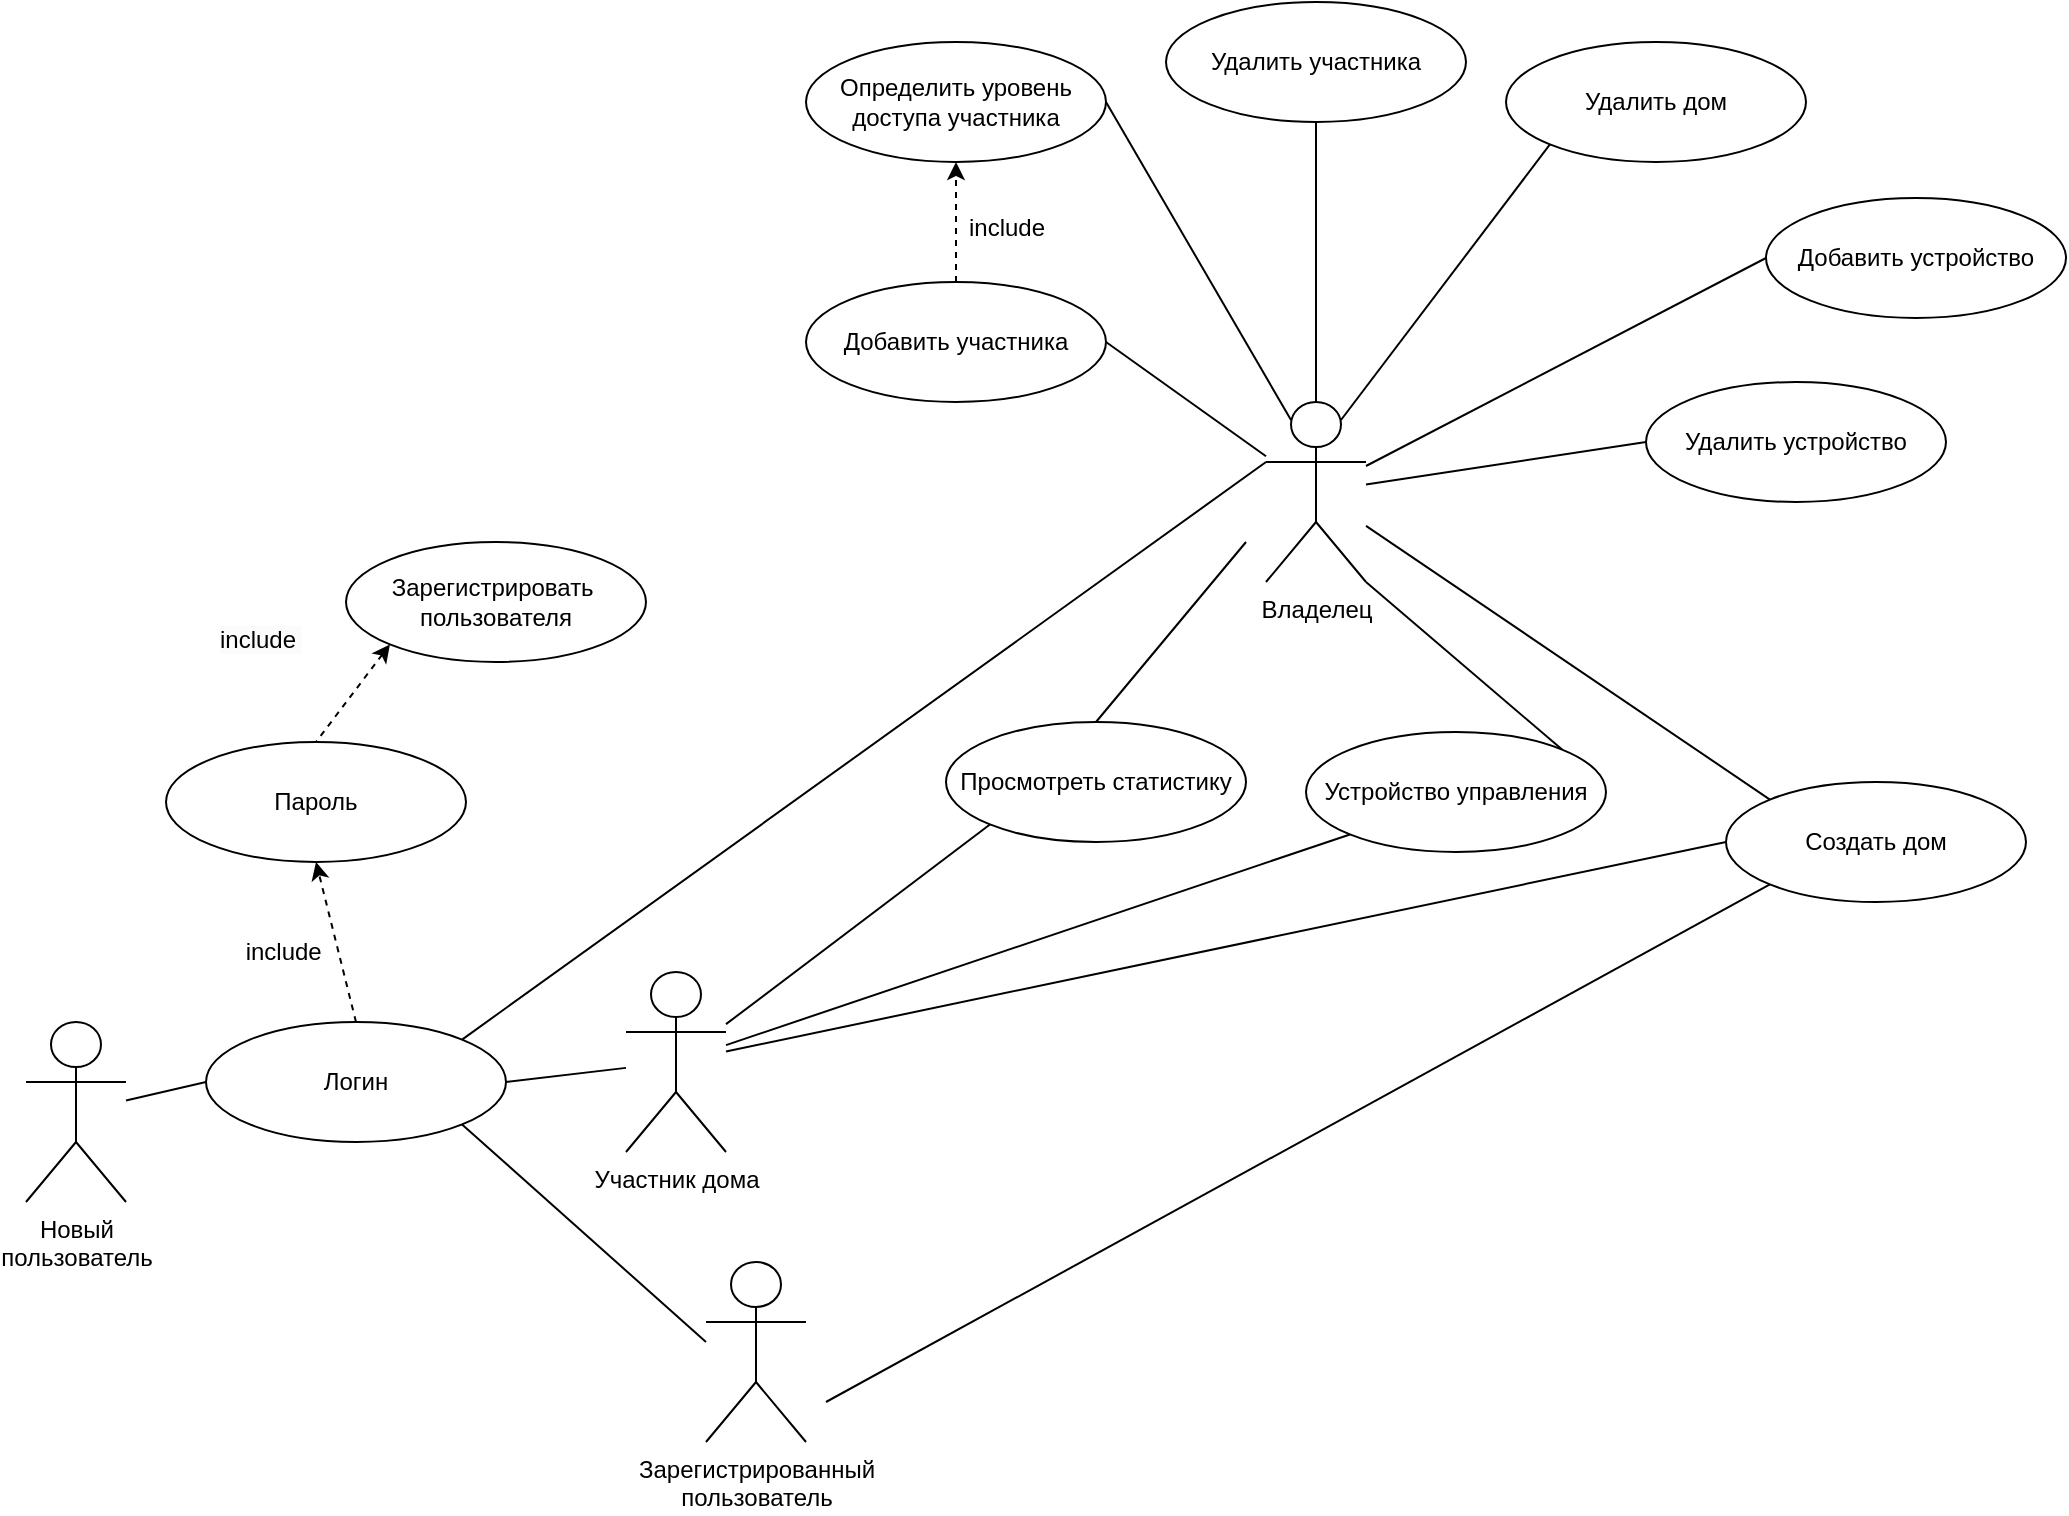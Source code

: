 <mxfile version="24.0.4" type="device">
  <diagram name="Страница — 1" id="wKC9WyLWaL52XOvem_tb">
    <mxGraphModel dx="1949" dy="1930" grid="1" gridSize="10" guides="1" tooltips="1" connect="1" arrows="1" fold="1" page="1" pageScale="1" pageWidth="827" pageHeight="1169" math="0" shadow="0">
      <root>
        <mxCell id="0" />
        <mxCell id="1" parent="0" />
        <mxCell id="RLkenwTCZdMthKYhkxRX-1" value="Новый&lt;br&gt;пользователь" style="shape=umlActor;verticalLabelPosition=bottom;verticalAlign=top;html=1;outlineConnect=0;" parent="1" vertex="1">
          <mxGeometry x="-210" y="440" width="50" height="90" as="geometry" />
        </mxCell>
        <mxCell id="RLkenwTCZdMthKYhkxRX-3" value="Зарегистрированный&lt;br&gt;пользователь" style="shape=umlActor;verticalLabelPosition=bottom;verticalAlign=top;html=1;outlineConnect=0;" parent="1" vertex="1">
          <mxGeometry x="130" y="560" width="50" height="90" as="geometry" />
        </mxCell>
        <mxCell id="RLkenwTCZdMthKYhkxRX-4" value="Владелец&lt;div&gt;&lt;br&gt;&lt;/div&gt;" style="shape=umlActor;verticalLabelPosition=bottom;verticalAlign=top;html=1;outlineConnect=0;" parent="1" vertex="1">
          <mxGeometry x="410" y="130" width="50" height="90" as="geometry" />
        </mxCell>
        <mxCell id="RLkenwTCZdMthKYhkxRX-16" value="Логин" style="ellipse;whiteSpace=wrap;html=1;" parent="1" vertex="1">
          <mxGeometry x="-120" y="440" width="150" height="60" as="geometry" />
        </mxCell>
        <mxCell id="RLkenwTCZdMthKYhkxRX-18" value="Пароль" style="ellipse;whiteSpace=wrap;html=1;" parent="1" vertex="1">
          <mxGeometry x="-140" y="300" width="150" height="60" as="geometry" />
        </mxCell>
        <mxCell id="RLkenwTCZdMthKYhkxRX-19" value="" style="endArrow=classic;dashed=1;html=1;rounded=0;entryX=0.5;entryY=1;entryDx=0;entryDy=0;exitX=0.5;exitY=0;exitDx=0;exitDy=0;startArrow=none;startFill=0;endFill=1;" parent="1" source="RLkenwTCZdMthKYhkxRX-16" target="RLkenwTCZdMthKYhkxRX-18" edge="1">
          <mxGeometry width="50" height="50" relative="1" as="geometry">
            <mxPoint x="550" y="755" as="sourcePoint" />
            <mxPoint x="600" y="705" as="targetPoint" />
          </mxGeometry>
        </mxCell>
        <mxCell id="RLkenwTCZdMthKYhkxRX-20" value="include&amp;nbsp;" style="text;html=1;align=center;verticalAlign=middle;resizable=0;points=[];autosize=1;strokeColor=none;fillColor=none;" parent="1" vertex="1">
          <mxGeometry x="-110" y="390" width="60" height="30" as="geometry" />
        </mxCell>
        <mxCell id="RLkenwTCZdMthKYhkxRX-21" value="Зарегистрировать&amp;nbsp;&lt;br&gt;пользователя" style="ellipse;whiteSpace=wrap;html=1;" parent="1" vertex="1">
          <mxGeometry x="-50" y="200" width="150" height="60" as="geometry" />
        </mxCell>
        <mxCell id="RLkenwTCZdMthKYhkxRX-22" value="" style="endArrow=none;dashed=1;html=1;rounded=0;entryX=0.5;entryY=0;entryDx=0;entryDy=0;exitX=0;exitY=1;exitDx=0;exitDy=0;endFill=0;startArrow=classic;startFill=1;" parent="1" source="RLkenwTCZdMthKYhkxRX-21" target="RLkenwTCZdMthKYhkxRX-18" edge="1">
          <mxGeometry width="50" height="50" relative="1" as="geometry">
            <mxPoint x="530" y="650" as="sourcePoint" />
            <mxPoint x="580" y="600" as="targetPoint" />
          </mxGeometry>
        </mxCell>
        <mxCell id="RLkenwTCZdMthKYhkxRX-23" value="&lt;span style=&quot;caret-color: rgb(0, 0, 0); color: rgb(0, 0, 0); font-family: Helvetica; font-size: 12px; font-style: normal; font-variant-caps: normal; font-weight: 400; letter-spacing: normal; text-align: center; text-indent: 0px; text-transform: none; word-spacing: 0px; -webkit-text-stroke-width: 0px; background-color: rgb(251, 251, 251); text-decoration: none; float: none; display: inline !important;&quot;&gt;include&amp;nbsp;&lt;/span&gt;" style="text;whiteSpace=wrap;html=1;" parent="1" vertex="1">
          <mxGeometry x="-115" y="235" width="70" height="45" as="geometry" />
        </mxCell>
        <mxCell id="RLkenwTCZdMthKYhkxRX-24" value="" style="endArrow=none;html=1;rounded=0;entryX=0;entryY=0.5;entryDx=0;entryDy=0;" parent="1" source="RLkenwTCZdMthKYhkxRX-1" target="RLkenwTCZdMthKYhkxRX-16" edge="1">
          <mxGeometry width="50" height="50" relative="1" as="geometry">
            <mxPoint x="-60" y="500" as="sourcePoint" />
            <mxPoint x="-10" y="450" as="targetPoint" />
          </mxGeometry>
        </mxCell>
        <mxCell id="RLkenwTCZdMthKYhkxRX-27" value="" style="endArrow=none;html=1;rounded=0;entryX=1;entryY=1;entryDx=0;entryDy=0;" parent="1" target="RLkenwTCZdMthKYhkxRX-16" edge="1">
          <mxGeometry width="50" height="50" relative="1" as="geometry">
            <mxPoint x="130" y="600" as="sourcePoint" />
            <mxPoint x="230" y="400" as="targetPoint" />
          </mxGeometry>
        </mxCell>
        <mxCell id="RLkenwTCZdMthKYhkxRX-28" value="" style="endArrow=none;html=1;rounded=0;exitX=1;exitY=0;exitDx=0;exitDy=0;" parent="1" source="RLkenwTCZdMthKYhkxRX-16" edge="1">
          <mxGeometry width="50" height="50" relative="1" as="geometry">
            <mxPoint x="180" y="450" as="sourcePoint" />
            <mxPoint x="410" y="160" as="targetPoint" />
          </mxGeometry>
        </mxCell>
        <mxCell id="RLkenwTCZdMthKYhkxRX-29" value="" style="endArrow=none;html=1;rounded=0;exitX=1;exitY=0.5;exitDx=0;exitDy=0;" parent="1" source="RLkenwTCZdMthKYhkxRX-16" target="RLkenwTCZdMthKYhkxRX-30" edge="1">
          <mxGeometry width="50" height="50" relative="1" as="geometry">
            <mxPoint x="180" y="450" as="sourcePoint" />
            <mxPoint x="240" y="400" as="targetPoint" />
          </mxGeometry>
        </mxCell>
        <mxCell id="RLkenwTCZdMthKYhkxRX-30" value="Участник дома&lt;div&gt;&lt;br&gt;&lt;/div&gt;" style="shape=umlActor;verticalLabelPosition=bottom;verticalAlign=top;html=1;outlineConnect=0;" parent="1" vertex="1">
          <mxGeometry x="90" y="415" width="50" height="90" as="geometry" />
        </mxCell>
        <mxCell id="RLkenwTCZdMthKYhkxRX-31" value="Создать дом" style="ellipse;whiteSpace=wrap;html=1;" parent="1" vertex="1">
          <mxGeometry x="640" y="320" width="150" height="60" as="geometry" />
        </mxCell>
        <mxCell id="RLkenwTCZdMthKYhkxRX-34" value="" style="endArrow=none;html=1;rounded=0;entryX=0;entryY=1;entryDx=0;entryDy=0;" parent="1" target="RLkenwTCZdMthKYhkxRX-31" edge="1">
          <mxGeometry width="50" height="50" relative="1" as="geometry">
            <mxPoint x="190" y="630" as="sourcePoint" />
            <mxPoint x="400" y="460" as="targetPoint" />
          </mxGeometry>
        </mxCell>
        <mxCell id="RLkenwTCZdMthKYhkxRX-35" value="Удалить дом" style="ellipse;whiteSpace=wrap;html=1;" parent="1" vertex="1">
          <mxGeometry x="530" y="-50" width="150" height="60" as="geometry" />
        </mxCell>
        <mxCell id="RLkenwTCZdMthKYhkxRX-36" value="" style="endArrow=none;html=1;rounded=0;entryX=0;entryY=1;entryDx=0;entryDy=0;exitX=0.75;exitY=0.1;exitDx=0;exitDy=0;exitPerimeter=0;" parent="1" source="RLkenwTCZdMthKYhkxRX-4" target="RLkenwTCZdMthKYhkxRX-35" edge="1">
          <mxGeometry width="50" height="50" relative="1" as="geometry">
            <mxPoint x="600" y="340" as="sourcePoint" />
            <mxPoint x="650" y="290" as="targetPoint" />
          </mxGeometry>
        </mxCell>
        <mxCell id="RLkenwTCZdMthKYhkxRX-37" value="Устройство управления" style="ellipse;whiteSpace=wrap;html=1;" parent="1" vertex="1">
          <mxGeometry x="430" y="295" width="150" height="60" as="geometry" />
        </mxCell>
        <mxCell id="RLkenwTCZdMthKYhkxRX-39" value="Добавить участника" style="ellipse;whiteSpace=wrap;html=1;" parent="1" vertex="1">
          <mxGeometry x="180" y="70" width="150" height="60" as="geometry" />
        </mxCell>
        <mxCell id="RLkenwTCZdMthKYhkxRX-40" value="Удалить участника" style="ellipse;whiteSpace=wrap;html=1;" parent="1" vertex="1">
          <mxGeometry x="360" y="-70" width="150" height="60" as="geometry" />
        </mxCell>
        <mxCell id="RLkenwTCZdMthKYhkxRX-41" value="Определить уровень доступа участника" style="ellipse;whiteSpace=wrap;html=1;" parent="1" vertex="1">
          <mxGeometry x="180" y="-50" width="150" height="60" as="geometry" />
        </mxCell>
        <mxCell id="RLkenwTCZdMthKYhkxRX-43" value="" style="endArrow=none;html=1;rounded=0;entryX=0.25;entryY=0.1;entryDx=0;entryDy=0;entryPerimeter=0;exitX=1;exitY=0.5;exitDx=0;exitDy=0;" parent="1" source="RLkenwTCZdMthKYhkxRX-41" target="RLkenwTCZdMthKYhkxRX-4" edge="1">
          <mxGeometry width="50" height="50" relative="1" as="geometry">
            <mxPoint x="470" y="250" as="sourcePoint" />
            <mxPoint x="520" y="200" as="targetPoint" />
          </mxGeometry>
        </mxCell>
        <mxCell id="RLkenwTCZdMthKYhkxRX-44" value="" style="endArrow=none;html=1;rounded=0;entryX=0.5;entryY=1;entryDx=0;entryDy=0;exitX=0.5;exitY=0;exitDx=0;exitDy=0;exitPerimeter=0;" parent="1" source="RLkenwTCZdMthKYhkxRX-4" target="RLkenwTCZdMthKYhkxRX-40" edge="1">
          <mxGeometry width="50" height="50" relative="1" as="geometry">
            <mxPoint x="440" y="130" as="sourcePoint" />
            <mxPoint x="490" y="190" as="targetPoint" />
          </mxGeometry>
        </mxCell>
        <mxCell id="RLkenwTCZdMthKYhkxRX-45" value="" style="endArrow=classic;dashed=1;html=1;rounded=0;entryX=0.5;entryY=1;entryDx=0;entryDy=0;exitX=0.5;exitY=0;exitDx=0;exitDy=0;endFill=1;startArrow=none;startFill=0;" parent="1" source="RLkenwTCZdMthKYhkxRX-39" target="RLkenwTCZdMthKYhkxRX-41" edge="1">
          <mxGeometry width="50" height="50" relative="1" as="geometry">
            <mxPoint x="430" y="200" as="sourcePoint" />
            <mxPoint x="480" y="150" as="targetPoint" />
          </mxGeometry>
        </mxCell>
        <mxCell id="RLkenwTCZdMthKYhkxRX-47" value="include" style="text;html=1;align=center;verticalAlign=middle;resizable=0;points=[];autosize=1;strokeColor=none;fillColor=none;" parent="1" vertex="1">
          <mxGeometry x="250" y="28" width="60" height="30" as="geometry" />
        </mxCell>
        <mxCell id="RLkenwTCZdMthKYhkxRX-48" value="Просмотреть статистику" style="ellipse;whiteSpace=wrap;html=1;" parent="1" vertex="1">
          <mxGeometry x="250" y="290" width="150" height="60" as="geometry" />
        </mxCell>
        <mxCell id="RLkenwTCZdMthKYhkxRX-50" value="" style="endArrow=none;html=1;rounded=0;exitX=0;exitY=0;exitDx=0;exitDy=0;" parent="1" source="RLkenwTCZdMthKYhkxRX-31" target="RLkenwTCZdMthKYhkxRX-4" edge="1">
          <mxGeometry width="50" height="50" relative="1" as="geometry">
            <mxPoint x="601.756" y="218.871" as="sourcePoint" />
            <mxPoint x="510" y="280" as="targetPoint" />
          </mxGeometry>
        </mxCell>
        <mxCell id="RLkenwTCZdMthKYhkxRX-54" value="" style="endArrow=none;html=1;rounded=0;entryX=0;entryY=1;entryDx=0;entryDy=0;" parent="1" source="RLkenwTCZdMthKYhkxRX-30" target="RLkenwTCZdMthKYhkxRX-48" edge="1">
          <mxGeometry width="50" height="50" relative="1" as="geometry">
            <mxPoint x="200" y="470" as="sourcePoint" />
            <mxPoint x="250" y="420" as="targetPoint" />
          </mxGeometry>
        </mxCell>
        <mxCell id="RLkenwTCZdMthKYhkxRX-55" value="" style="endArrow=none;html=1;rounded=0;entryX=0;entryY=1;entryDx=0;entryDy=0;" parent="1" source="RLkenwTCZdMthKYhkxRX-30" target="RLkenwTCZdMthKYhkxRX-37" edge="1">
          <mxGeometry width="50" height="50" relative="1" as="geometry">
            <mxPoint x="200" y="470" as="sourcePoint" />
            <mxPoint x="250" y="420" as="targetPoint" />
          </mxGeometry>
        </mxCell>
        <mxCell id="RLkenwTCZdMthKYhkxRX-58" value="" style="endArrow=none;html=1;rounded=0;entryX=1;entryY=0.5;entryDx=0;entryDy=0;" parent="1" source="RLkenwTCZdMthKYhkxRX-4" target="RLkenwTCZdMthKYhkxRX-39" edge="1">
          <mxGeometry width="50" height="50" relative="1" as="geometry">
            <mxPoint x="360" y="290" as="sourcePoint" />
            <mxPoint x="410" y="240" as="targetPoint" />
          </mxGeometry>
        </mxCell>
        <mxCell id="RLkenwTCZdMthKYhkxRX-59" value="" style="endArrow=none;html=1;rounded=0;exitX=0.5;exitY=0;exitDx=0;exitDy=0;" parent="1" source="RLkenwTCZdMthKYhkxRX-48" edge="1">
          <mxGeometry width="50" height="50" relative="1" as="geometry">
            <mxPoint x="360" y="400" as="sourcePoint" />
            <mxPoint x="400" y="200" as="targetPoint" />
          </mxGeometry>
        </mxCell>
        <mxCell id="RLkenwTCZdMthKYhkxRX-60" value="" style="endArrow=none;html=1;rounded=0;exitX=1;exitY=0;exitDx=0;exitDy=0;entryX=1;entryY=1;entryDx=0;entryDy=0;entryPerimeter=0;" parent="1" source="RLkenwTCZdMthKYhkxRX-37" target="RLkenwTCZdMthKYhkxRX-4" edge="1">
          <mxGeometry width="50" height="50" relative="1" as="geometry">
            <mxPoint x="360" y="400" as="sourcePoint" />
            <mxPoint x="410" y="350" as="targetPoint" />
          </mxGeometry>
        </mxCell>
        <mxCell id="RLkenwTCZdMthKYhkxRX-62" value="" style="endArrow=none;html=1;rounded=0;exitX=0;exitY=0.5;exitDx=0;exitDy=0;" parent="1" source="RLkenwTCZdMthKYhkxRX-31" target="RLkenwTCZdMthKYhkxRX-30" edge="1">
          <mxGeometry width="50" height="50" relative="1" as="geometry">
            <mxPoint x="530" y="390" as="sourcePoint" />
            <mxPoint x="580" y="340" as="targetPoint" />
          </mxGeometry>
        </mxCell>
        <mxCell id="RLkenwTCZdMthKYhkxRX-63" value="Добавить устройство" style="ellipse;whiteSpace=wrap;html=1;" parent="1" vertex="1">
          <mxGeometry x="660" y="28" width="150" height="60" as="geometry" />
        </mxCell>
        <mxCell id="RLkenwTCZdMthKYhkxRX-64" value="Удалить устройство" style="ellipse;whiteSpace=wrap;html=1;" parent="1" vertex="1">
          <mxGeometry x="600" y="120" width="150" height="60" as="geometry" />
        </mxCell>
        <mxCell id="RLkenwTCZdMthKYhkxRX-65" value="" style="endArrow=none;html=1;rounded=0;exitX=0;exitY=0.5;exitDx=0;exitDy=0;" parent="1" source="RLkenwTCZdMthKYhkxRX-63" target="RLkenwTCZdMthKYhkxRX-4" edge="1">
          <mxGeometry width="50" height="50" relative="1" as="geometry">
            <mxPoint x="420" y="380" as="sourcePoint" />
            <mxPoint x="470" y="330" as="targetPoint" />
          </mxGeometry>
        </mxCell>
        <mxCell id="RLkenwTCZdMthKYhkxRX-66" value="" style="endArrow=none;html=1;rounded=0;entryX=0;entryY=0.5;entryDx=0;entryDy=0;" parent="1" source="RLkenwTCZdMthKYhkxRX-4" target="RLkenwTCZdMthKYhkxRX-64" edge="1">
          <mxGeometry width="50" height="50" relative="1" as="geometry">
            <mxPoint x="420" y="380" as="sourcePoint" />
            <mxPoint x="470" y="330" as="targetPoint" />
          </mxGeometry>
        </mxCell>
      </root>
    </mxGraphModel>
  </diagram>
</mxfile>
